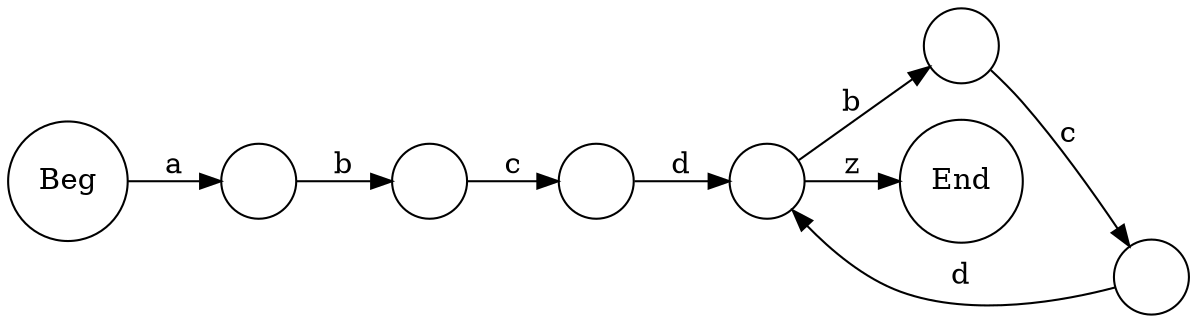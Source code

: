 digraph tokex {
	labelloc="t";
	label="";
	graph [dpi=200];
	rankdir=LR;
	fontname="Helvetica";
	edge [arrowhead=normal,arrowtail=dot];
	node [shape=circle];
	# Auto-generated by Tokex.

	0 [label=""];
	1 [label=""];
	2 [label=""];
	3 [label=""];
	4 [label=""];
	Beg [label="Beg"];
	6 [label=""];
	End [label="End"];
	Beg -> 4 [label="a"];
	4 -> 3 [label="b"];
	3 -> 2 [label="c"];
	2 -> 0 [label="d"];
	0 -> 6 [label="b"];
	0 -> End [label="z"];
	6 -> 1 [label="c"];
	1 -> 0 [label="d"];
}
